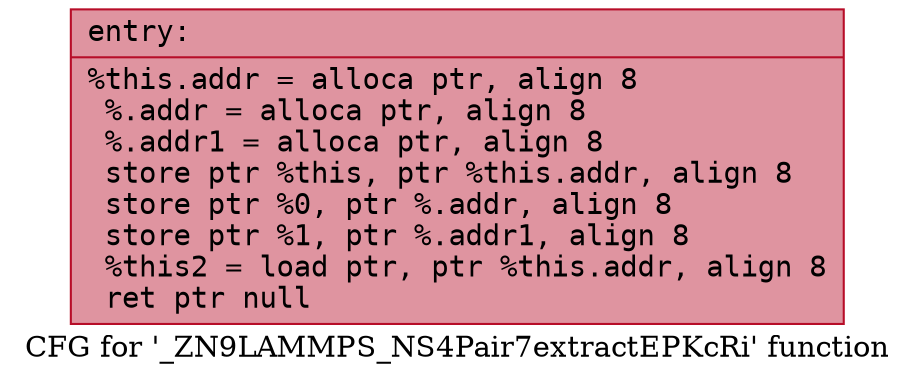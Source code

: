 digraph "CFG for '_ZN9LAMMPS_NS4Pair7extractEPKcRi' function" {
	label="CFG for '_ZN9LAMMPS_NS4Pair7extractEPKcRi' function";

	Node0x55f528d9b120 [shape=record,color="#b70d28ff", style=filled, fillcolor="#b70d2870" fontname="Courier",label="{entry:\l|  %this.addr = alloca ptr, align 8\l  %.addr = alloca ptr, align 8\l  %.addr1 = alloca ptr, align 8\l  store ptr %this, ptr %this.addr, align 8\l  store ptr %0, ptr %.addr, align 8\l  store ptr %1, ptr %.addr1, align 8\l  %this2 = load ptr, ptr %this.addr, align 8\l  ret ptr null\l}"];
}
